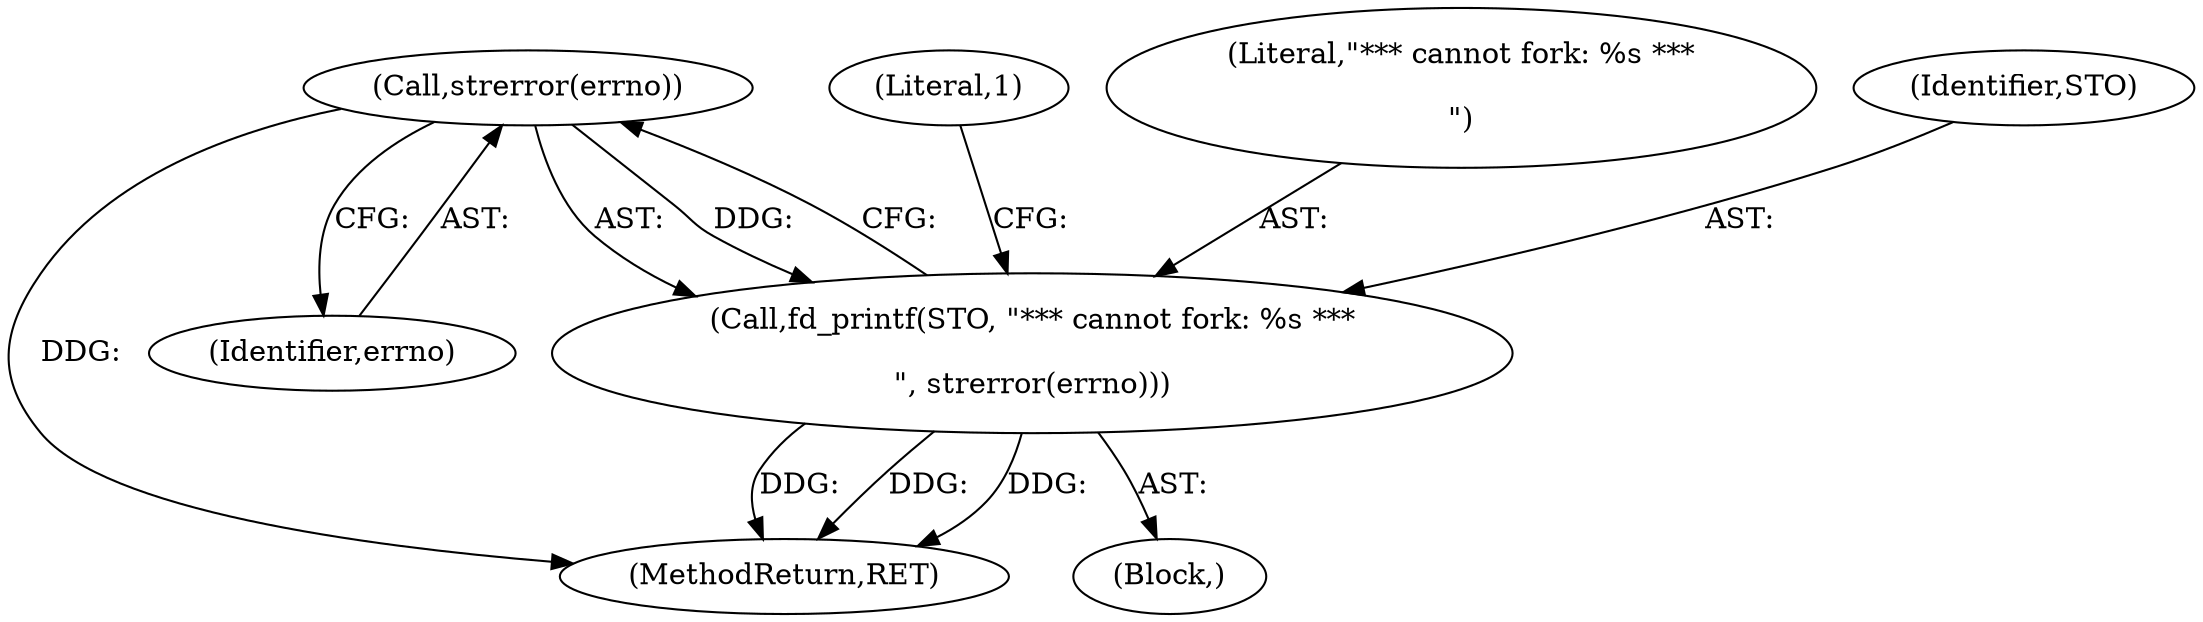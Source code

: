digraph "0_picocom_1ebc60b20fbe9a02436d5cbbf8951714e749ddb1_0@API" {
"1000148" [label="(Call,strerror(errno))"];
"1000145" [label="(Call,fd_printf(STO, \"*** cannot fork: %s ***\r\n\", strerror(errno)))"];
"1000152" [label="(Literal,1)"];
"1000145" [label="(Call,fd_printf(STO, \"*** cannot fork: %s ***\r\n\", strerror(errno)))"];
"1000147" [label="(Literal,\"*** cannot fork: %s ***\r\n\")"];
"1000146" [label="(Identifier,STO)"];
"1000331" [label="(MethodReturn,RET)"];
"1000149" [label="(Identifier,errno)"];
"1000148" [label="(Call,strerror(errno))"];
"1000139" [label="(Block,)"];
"1000148" -> "1000145"  [label="AST: "];
"1000148" -> "1000149"  [label="CFG: "];
"1000149" -> "1000148"  [label="AST: "];
"1000145" -> "1000148"  [label="CFG: "];
"1000148" -> "1000331"  [label="DDG: "];
"1000148" -> "1000145"  [label="DDG: "];
"1000145" -> "1000139"  [label="AST: "];
"1000146" -> "1000145"  [label="AST: "];
"1000147" -> "1000145"  [label="AST: "];
"1000152" -> "1000145"  [label="CFG: "];
"1000145" -> "1000331"  [label="DDG: "];
"1000145" -> "1000331"  [label="DDG: "];
"1000145" -> "1000331"  [label="DDG: "];
}
